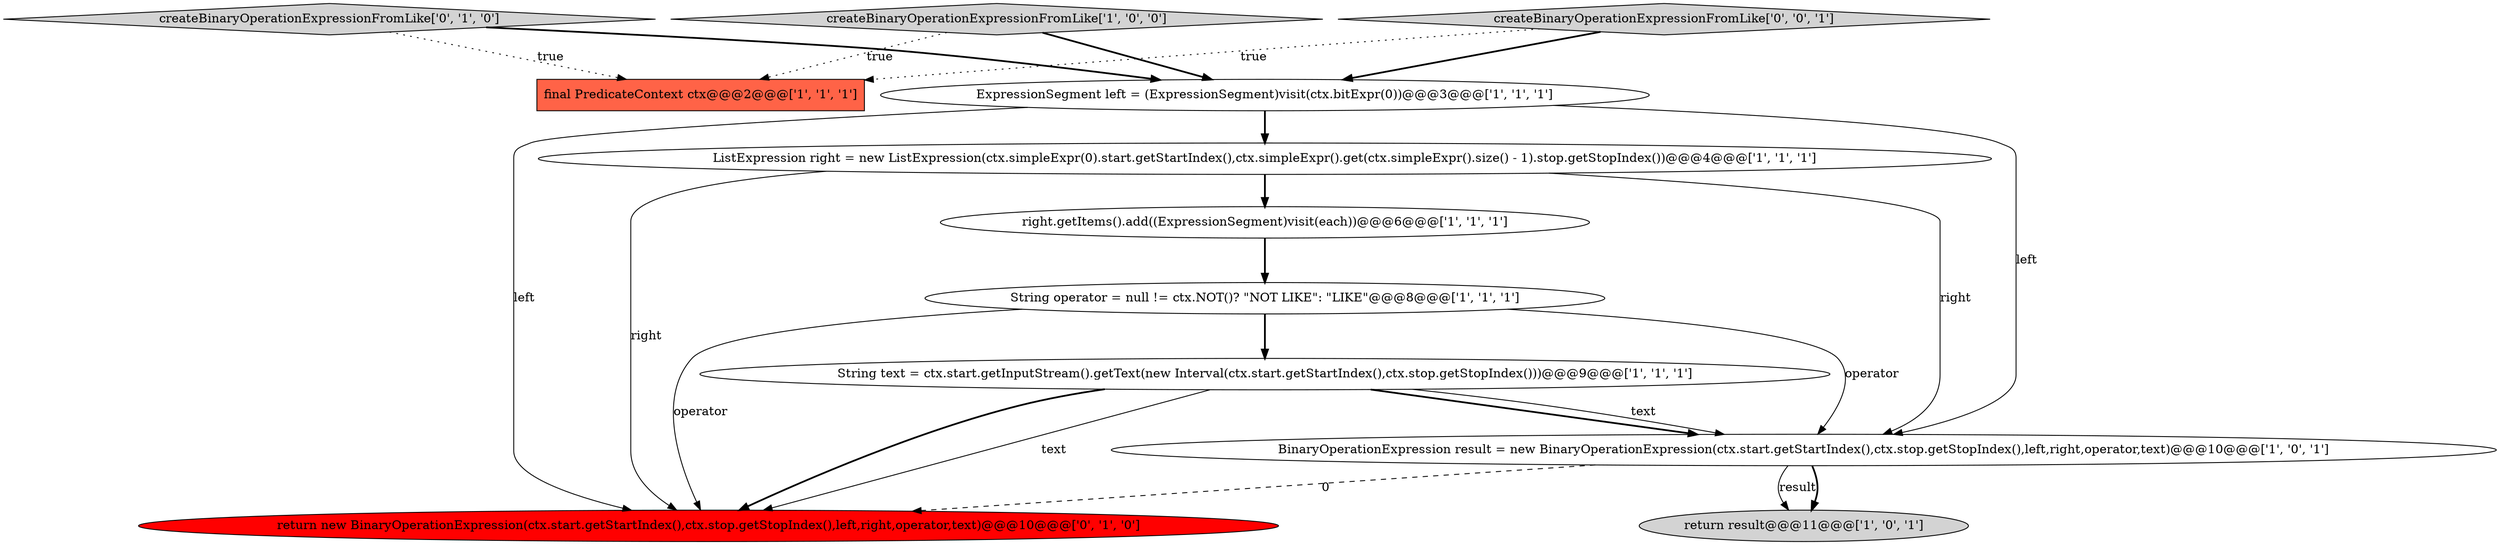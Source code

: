 digraph {
1 [style = filled, label = "ListExpression right = new ListExpression(ctx.simpleExpr(0).start.getStartIndex(),ctx.simpleExpr().get(ctx.simpleExpr().size() - 1).stop.getStopIndex())@@@4@@@['1', '1', '1']", fillcolor = white, shape = ellipse image = "AAA0AAABBB1BBB"];
6 [style = filled, label = "final PredicateContext ctx@@@2@@@['1', '1', '1']", fillcolor = tomato, shape = box image = "AAA0AAABBB1BBB"];
9 [style = filled, label = "createBinaryOperationExpressionFromLike['0', '1', '0']", fillcolor = lightgray, shape = diamond image = "AAA0AAABBB2BBB"];
0 [style = filled, label = "String operator = null != ctx.NOT()? \"NOT LIKE\": \"LIKE\"@@@8@@@['1', '1', '1']", fillcolor = white, shape = ellipse image = "AAA0AAABBB1BBB"];
2 [style = filled, label = "right.getItems().add((ExpressionSegment)visit(each))@@@6@@@['1', '1', '1']", fillcolor = white, shape = ellipse image = "AAA0AAABBB1BBB"];
4 [style = filled, label = "ExpressionSegment left = (ExpressionSegment)visit(ctx.bitExpr(0))@@@3@@@['1', '1', '1']", fillcolor = white, shape = ellipse image = "AAA0AAABBB1BBB"];
8 [style = filled, label = "String text = ctx.start.getInputStream().getText(new Interval(ctx.start.getStartIndex(),ctx.stop.getStopIndex()))@@@9@@@['1', '1', '1']", fillcolor = white, shape = ellipse image = "AAA0AAABBB1BBB"];
11 [style = filled, label = "createBinaryOperationExpressionFromLike['0', '0', '1']", fillcolor = lightgray, shape = diamond image = "AAA0AAABBB3BBB"];
10 [style = filled, label = "return new BinaryOperationExpression(ctx.start.getStartIndex(),ctx.stop.getStopIndex(),left,right,operator,text)@@@10@@@['0', '1', '0']", fillcolor = red, shape = ellipse image = "AAA1AAABBB2BBB"];
7 [style = filled, label = "return result@@@11@@@['1', '0', '1']", fillcolor = lightgray, shape = ellipse image = "AAA0AAABBB1BBB"];
3 [style = filled, label = "BinaryOperationExpression result = new BinaryOperationExpression(ctx.start.getStartIndex(),ctx.stop.getStopIndex(),left,right,operator,text)@@@10@@@['1', '0', '1']", fillcolor = white, shape = ellipse image = "AAA0AAABBB1BBB"];
5 [style = filled, label = "createBinaryOperationExpressionFromLike['1', '0', '0']", fillcolor = lightgray, shape = diamond image = "AAA0AAABBB1BBB"];
0->3 [style = solid, label="operator"];
8->10 [style = bold, label=""];
8->10 [style = solid, label="text"];
1->10 [style = solid, label="right"];
9->4 [style = bold, label=""];
3->7 [style = solid, label="result"];
11->4 [style = bold, label=""];
8->3 [style = bold, label=""];
5->6 [style = dotted, label="true"];
0->10 [style = solid, label="operator"];
4->10 [style = solid, label="left"];
9->6 [style = dotted, label="true"];
4->3 [style = solid, label="left"];
2->0 [style = bold, label=""];
3->7 [style = bold, label=""];
1->3 [style = solid, label="right"];
11->6 [style = dotted, label="true"];
5->4 [style = bold, label=""];
0->8 [style = bold, label=""];
1->2 [style = bold, label=""];
4->1 [style = bold, label=""];
3->10 [style = dashed, label="0"];
8->3 [style = solid, label="text"];
}
